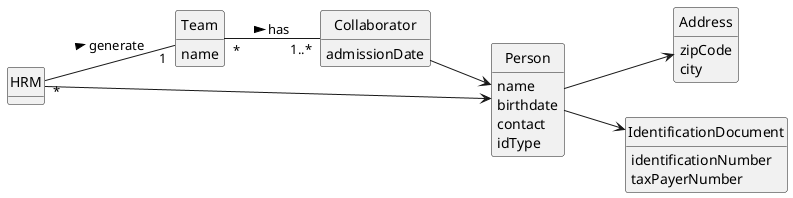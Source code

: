 @startuml
skinparam monochrome true
skinparam packageStyle rectangle
skinparam shadowing false

left to right direction

skinparam classAttributeIconSize 0

hide circle
hide methods


class Team {
  name
}

class Person {
    name
    birthdate
    contact
    idType
}

class Address{
    zipCode
    city
}

class Collaborator{
    admissionDate
}

class IdentificationDocument{
  identificationNumber
  taxPayerNumber
}

HRM "*" -- "1" Team: generate   >
HRM  -->  Person
Person --> Address
Collaborator  -->  Person
Person  -->  IdentificationDocument
Team "*" -- "1..*" Collaborator : has >

@enduml

